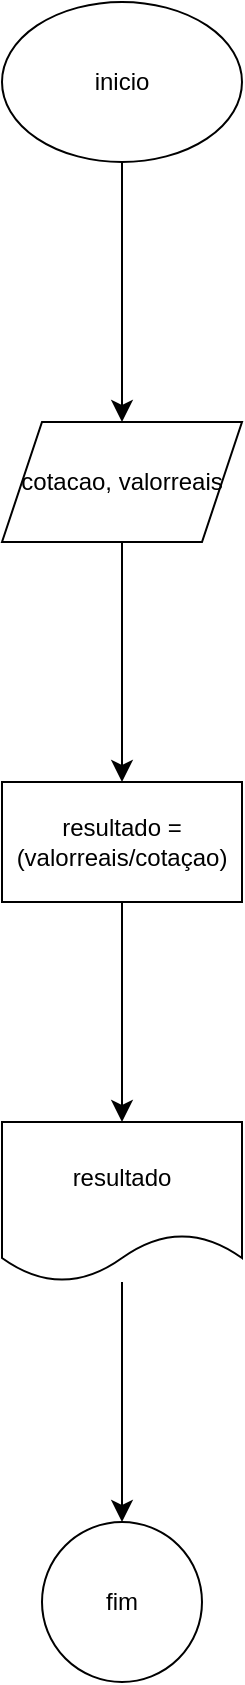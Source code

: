 <mxfile version="26.1.1">
  <diagram name="Página-1" id="BHSceU6xwgiTNne1hsvn">
    <mxGraphModel dx="958" dy="1000" grid="0" gridSize="10" guides="1" tooltips="1" connect="1" arrows="1" fold="1" page="0" pageScale="1" pageWidth="827" pageHeight="1169" math="0" shadow="0">
      <root>
        <mxCell id="0" />
        <mxCell id="1" parent="0" />
        <mxCell id="AOWeKJ0I4ruh9yZNwAPh-3" value="" style="edgeStyle=none;curved=1;rounded=0;orthogonalLoop=1;jettySize=auto;html=1;fontSize=12;startSize=8;endSize=8;" edge="1" parent="1" source="AOWeKJ0I4ruh9yZNwAPh-1" target="AOWeKJ0I4ruh9yZNwAPh-2">
          <mxGeometry relative="1" as="geometry" />
        </mxCell>
        <mxCell id="AOWeKJ0I4ruh9yZNwAPh-1" value="inicio" style="ellipse;whiteSpace=wrap;html=1;" vertex="1" parent="1">
          <mxGeometry x="52" y="-81" width="120" height="80" as="geometry" />
        </mxCell>
        <mxCell id="AOWeKJ0I4ruh9yZNwAPh-5" value="" style="edgeStyle=none;curved=1;rounded=0;orthogonalLoop=1;jettySize=auto;html=1;fontSize=12;startSize=8;endSize=8;" edge="1" parent="1" source="AOWeKJ0I4ruh9yZNwAPh-2" target="AOWeKJ0I4ruh9yZNwAPh-4">
          <mxGeometry relative="1" as="geometry" />
        </mxCell>
        <mxCell id="AOWeKJ0I4ruh9yZNwAPh-2" value="cotacao, valorreais" style="shape=parallelogram;perimeter=parallelogramPerimeter;whiteSpace=wrap;html=1;fixedSize=1;" vertex="1" parent="1">
          <mxGeometry x="52" y="129" width="120" height="60" as="geometry" />
        </mxCell>
        <mxCell id="AOWeKJ0I4ruh9yZNwAPh-7" value="" style="edgeStyle=none;curved=1;rounded=0;orthogonalLoop=1;jettySize=auto;html=1;fontSize=12;startSize=8;endSize=8;" edge="1" parent="1" source="AOWeKJ0I4ruh9yZNwAPh-4" target="AOWeKJ0I4ruh9yZNwAPh-6">
          <mxGeometry relative="1" as="geometry" />
        </mxCell>
        <mxCell id="AOWeKJ0I4ruh9yZNwAPh-4" value="resultado = (valorreais/cotaçao)" style="whiteSpace=wrap;html=1;" vertex="1" parent="1">
          <mxGeometry x="52" y="309" width="120" height="60" as="geometry" />
        </mxCell>
        <mxCell id="AOWeKJ0I4ruh9yZNwAPh-9" value="" style="edgeStyle=none;curved=1;rounded=0;orthogonalLoop=1;jettySize=auto;html=1;fontSize=12;startSize=8;endSize=8;" edge="1" parent="1" source="AOWeKJ0I4ruh9yZNwAPh-6" target="AOWeKJ0I4ruh9yZNwAPh-8">
          <mxGeometry relative="1" as="geometry" />
        </mxCell>
        <mxCell id="AOWeKJ0I4ruh9yZNwAPh-6" value="resultado" style="shape=document;whiteSpace=wrap;html=1;boundedLbl=1;" vertex="1" parent="1">
          <mxGeometry x="52" y="479" width="120" height="80" as="geometry" />
        </mxCell>
        <mxCell id="AOWeKJ0I4ruh9yZNwAPh-8" value="fim" style="ellipse;whiteSpace=wrap;html=1;" vertex="1" parent="1">
          <mxGeometry x="72" y="679" width="80" height="80" as="geometry" />
        </mxCell>
      </root>
    </mxGraphModel>
  </diagram>
</mxfile>
